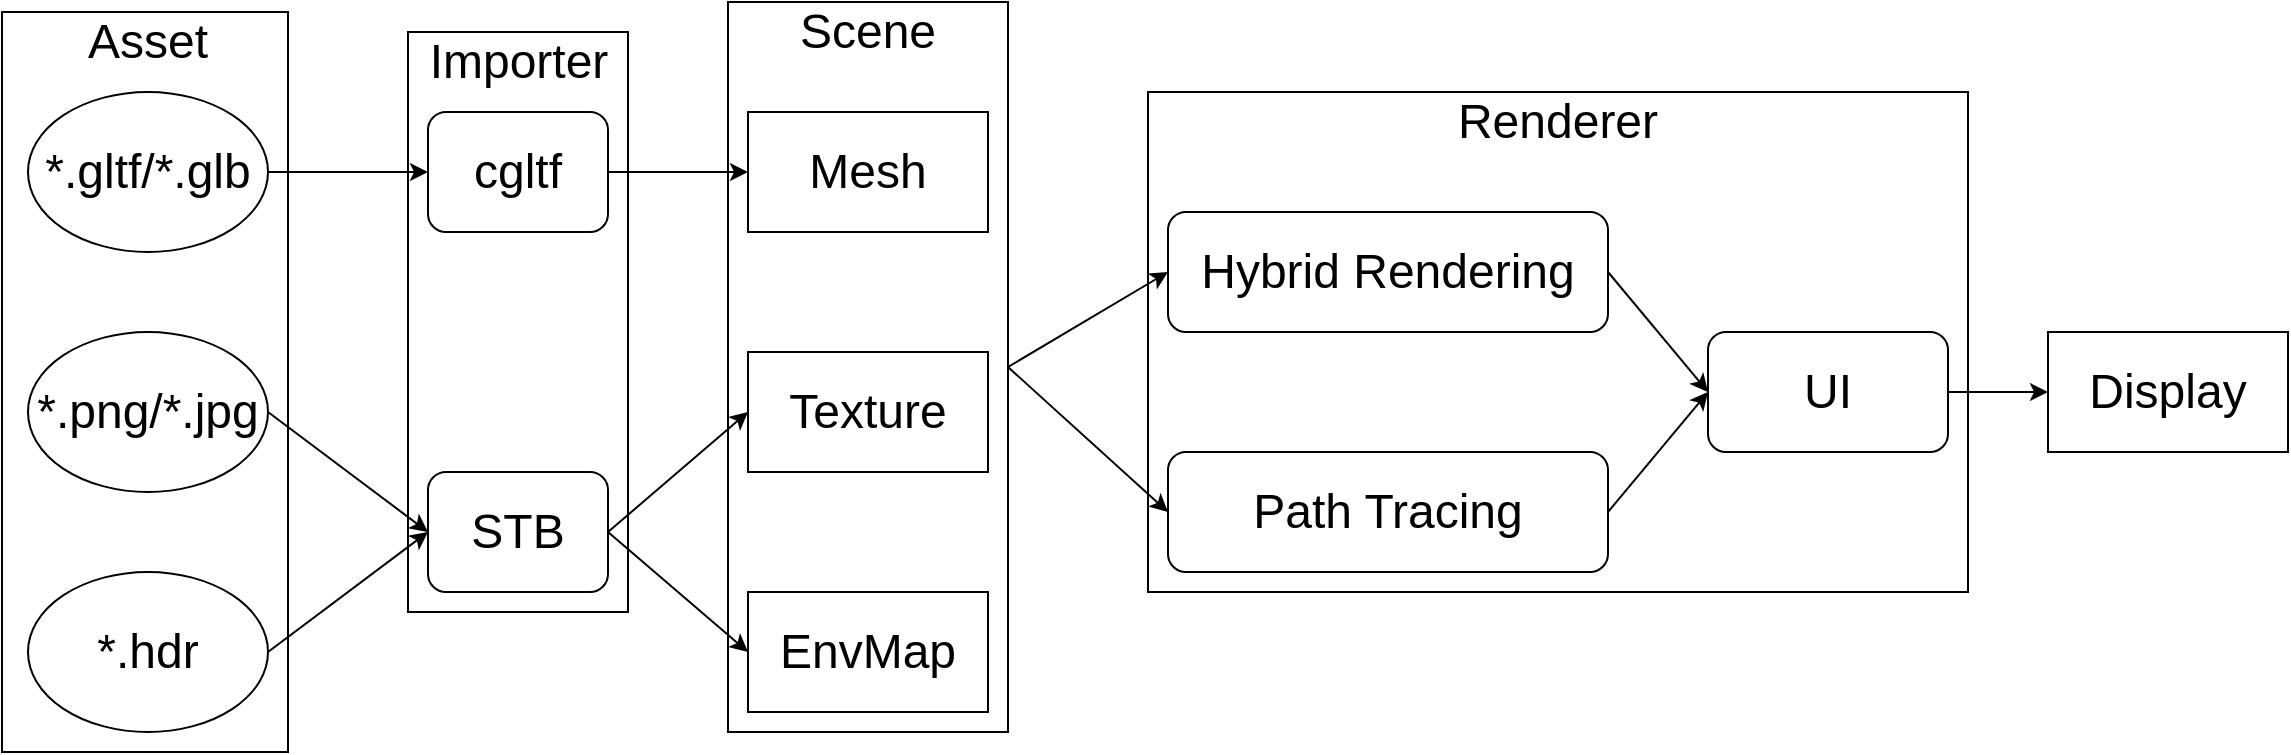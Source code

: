 <mxfile>
    <diagram id="R_CFUoHrvGYB3W59EOcL" name="第 1 页">
        <mxGraphModel dx="2820" dy="1409" grid="1" gridSize="10" guides="1" tooltips="1" connect="1" arrows="1" fold="1" page="1" pageScale="1" pageWidth="827" pageHeight="1169" math="0" shadow="0">
            <root>
                <mxCell id="0"/>
                <mxCell id="1" parent="0"/>
                <mxCell id="38" value="" style="rounded=0;whiteSpace=wrap;html=1;fontSize=24;" vertex="1" parent="1">
                    <mxGeometry x="-413" y="280" width="143" height="370" as="geometry"/>
                </mxCell>
                <mxCell id="36" value="" style="rounded=0;whiteSpace=wrap;html=1;fontSize=24;" vertex="1" parent="1">
                    <mxGeometry x="-50" y="275" width="140" height="365" as="geometry"/>
                </mxCell>
                <mxCell id="26" value="" style="rounded=0;whiteSpace=wrap;html=1;fontSize=24;" vertex="1" parent="1">
                    <mxGeometry x="160" y="320" width="410" height="250" as="geometry"/>
                </mxCell>
                <mxCell id="20" value="" style="rounded=0;whiteSpace=wrap;html=1;fontSize=24;" vertex="1" parent="1">
                    <mxGeometry x="-210" y="290" width="110" height="290" as="geometry"/>
                </mxCell>
                <mxCell id="28" style="edgeStyle=none;html=1;exitX=1;exitY=0.5;exitDx=0;exitDy=0;entryX=0;entryY=0.5;entryDx=0;entryDy=0;fontSize=24;" edge="1" parent="1" source="4" target="25">
                    <mxGeometry relative="1" as="geometry"/>
                </mxCell>
                <mxCell id="4" value="Hybrid Rendering" style="rounded=1;whiteSpace=wrap;html=1;fontSize=24;" vertex="1" parent="1">
                    <mxGeometry x="170" y="380" width="220" height="60" as="geometry"/>
                </mxCell>
                <mxCell id="29" style="edgeStyle=none;html=1;exitX=1;exitY=0.5;exitDx=0;exitDy=0;entryX=0;entryY=0.5;entryDx=0;entryDy=0;fontSize=24;" edge="1" parent="1" source="5" target="25">
                    <mxGeometry relative="1" as="geometry"/>
                </mxCell>
                <mxCell id="5" value="Path Tracing" style="rounded=1;whiteSpace=wrap;html=1;fontSize=24;" vertex="1" parent="1">
                    <mxGeometry x="170" y="500" width="220" height="60" as="geometry"/>
                </mxCell>
                <mxCell id="18" style="edgeStyle=none;html=1;exitX=1;exitY=0.5;exitDx=0;exitDy=0;entryX=0;entryY=0.5;entryDx=0;entryDy=0;fontSize=24;" edge="1" parent="1" source="6" target="17">
                    <mxGeometry relative="1" as="geometry"/>
                </mxCell>
                <mxCell id="6" value="*.gltf/*.glb" style="ellipse;whiteSpace=wrap;html=1;fontSize=24;" vertex="1" parent="1">
                    <mxGeometry x="-400" y="320" width="120" height="80" as="geometry"/>
                </mxCell>
                <mxCell id="14" style="edgeStyle=none;html=1;exitX=1;exitY=0.5;exitDx=0;exitDy=0;entryX=0;entryY=0.5;entryDx=0;entryDy=0;fontSize=24;" edge="1" parent="1" source="7" target="12">
                    <mxGeometry relative="1" as="geometry"/>
                </mxCell>
                <mxCell id="7" value="*.hdr" style="ellipse;whiteSpace=wrap;html=1;fontSize=24;" vertex="1" parent="1">
                    <mxGeometry x="-400" y="560" width="120" height="80" as="geometry"/>
                </mxCell>
                <mxCell id="13" style="edgeStyle=none;html=1;exitX=1;exitY=0.5;exitDx=0;exitDy=0;entryX=0;entryY=0.5;entryDx=0;entryDy=0;fontSize=24;" edge="1" parent="1" source="8" target="12">
                    <mxGeometry relative="1" as="geometry"/>
                </mxCell>
                <mxCell id="8" value="*.png/*.jpg" style="ellipse;whiteSpace=wrap;html=1;fontSize=24;" vertex="1" parent="1">
                    <mxGeometry x="-400" y="440" width="120" height="80" as="geometry"/>
                </mxCell>
                <mxCell id="9" value="Mesh" style="rounded=0;whiteSpace=wrap;html=1;fontSize=24;" vertex="1" parent="1">
                    <mxGeometry x="-40" y="330" width="120" height="60" as="geometry"/>
                </mxCell>
                <mxCell id="10" value="Texture" style="rounded=0;whiteSpace=wrap;html=1;fontSize=24;" vertex="1" parent="1">
                    <mxGeometry x="-40" y="450" width="120" height="60" as="geometry"/>
                </mxCell>
                <mxCell id="11" value="EnvMap" style="rounded=0;whiteSpace=wrap;html=1;fontSize=24;" vertex="1" parent="1">
                    <mxGeometry x="-40" y="570" width="120" height="60" as="geometry"/>
                </mxCell>
                <mxCell id="15" style="edgeStyle=none;html=1;exitX=1;exitY=0.5;exitDx=0;exitDy=0;entryX=0;entryY=0.5;entryDx=0;entryDy=0;fontSize=24;" edge="1" parent="1" source="12" target="10">
                    <mxGeometry relative="1" as="geometry"/>
                </mxCell>
                <mxCell id="16" style="edgeStyle=none;html=1;exitX=1;exitY=0.5;exitDx=0;exitDy=0;entryX=0;entryY=0.5;entryDx=0;entryDy=0;fontSize=24;" edge="1" parent="1" source="12" target="11">
                    <mxGeometry relative="1" as="geometry"/>
                </mxCell>
                <mxCell id="12" value="STB" style="rounded=1;whiteSpace=wrap;html=1;fontSize=24;" vertex="1" parent="1">
                    <mxGeometry x="-200" y="510" width="90" height="60" as="geometry"/>
                </mxCell>
                <mxCell id="19" style="edgeStyle=none;html=1;exitX=1;exitY=0.5;exitDx=0;exitDy=0;entryX=0;entryY=0.5;entryDx=0;entryDy=0;fontSize=24;" edge="1" parent="1" source="17" target="9">
                    <mxGeometry relative="1" as="geometry"/>
                </mxCell>
                <mxCell id="17" value="cgltf" style="rounded=1;whiteSpace=wrap;html=1;fontSize=24;" vertex="1" parent="1">
                    <mxGeometry x="-200" y="330" width="90" height="60" as="geometry"/>
                </mxCell>
                <mxCell id="21" value="Importer" style="text;html=1;strokeColor=none;fillColor=none;align=center;verticalAlign=middle;whiteSpace=wrap;rounded=0;fontSize=24;" vertex="1" parent="1">
                    <mxGeometry x="-207.5" y="290" width="105" height="30" as="geometry"/>
                </mxCell>
                <mxCell id="35" style="edgeStyle=none;html=1;exitX=1;exitY=0.5;exitDx=0;exitDy=0;entryX=0;entryY=0.5;entryDx=0;entryDy=0;fontSize=24;" edge="1" parent="1" source="25" target="34">
                    <mxGeometry relative="1" as="geometry"/>
                </mxCell>
                <mxCell id="25" value="UI" style="rounded=1;whiteSpace=wrap;html=1;fontSize=24;" vertex="1" parent="1">
                    <mxGeometry x="440" y="440" width="120" height="60" as="geometry"/>
                </mxCell>
                <mxCell id="27" value="Renderer" style="text;html=1;strokeColor=none;fillColor=none;align=center;verticalAlign=middle;whiteSpace=wrap;rounded=0;fontSize=24;" vertex="1" parent="1">
                    <mxGeometry x="305" y="320" width="120" height="30" as="geometry"/>
                </mxCell>
                <mxCell id="34" value="Display" style="rounded=0;whiteSpace=wrap;html=1;fontSize=24;" vertex="1" parent="1">
                    <mxGeometry x="610" y="440" width="120" height="60" as="geometry"/>
                </mxCell>
                <mxCell id="37" value="Scene" style="text;html=1;strokeColor=none;fillColor=none;align=center;verticalAlign=middle;whiteSpace=wrap;rounded=0;fontSize=24;" vertex="1" parent="1">
                    <mxGeometry x="-10" y="275" width="60" height="30" as="geometry"/>
                </mxCell>
                <mxCell id="39" value="Asset" style="text;html=1;strokeColor=none;fillColor=none;align=center;verticalAlign=middle;whiteSpace=wrap;rounded=0;fontSize=24;" vertex="1" parent="1">
                    <mxGeometry x="-370" y="280" width="60" height="30" as="geometry"/>
                </mxCell>
                <mxCell id="42" style="edgeStyle=none;html=1;exitX=1;exitY=0.5;exitDx=0;exitDy=0;entryX=0;entryY=0.5;entryDx=0;entryDy=0;fontSize=24;" edge="1" parent="1" source="36" target="4">
                    <mxGeometry relative="1" as="geometry"/>
                </mxCell>
                <mxCell id="43" style="edgeStyle=none;html=1;exitX=1;exitY=0.5;exitDx=0;exitDy=0;entryX=0;entryY=0.5;entryDx=0;entryDy=0;fontSize=24;" edge="1" parent="1" source="36" target="5">
                    <mxGeometry relative="1" as="geometry"/>
                </mxCell>
            </root>
        </mxGraphModel>
    </diagram>
</mxfile>